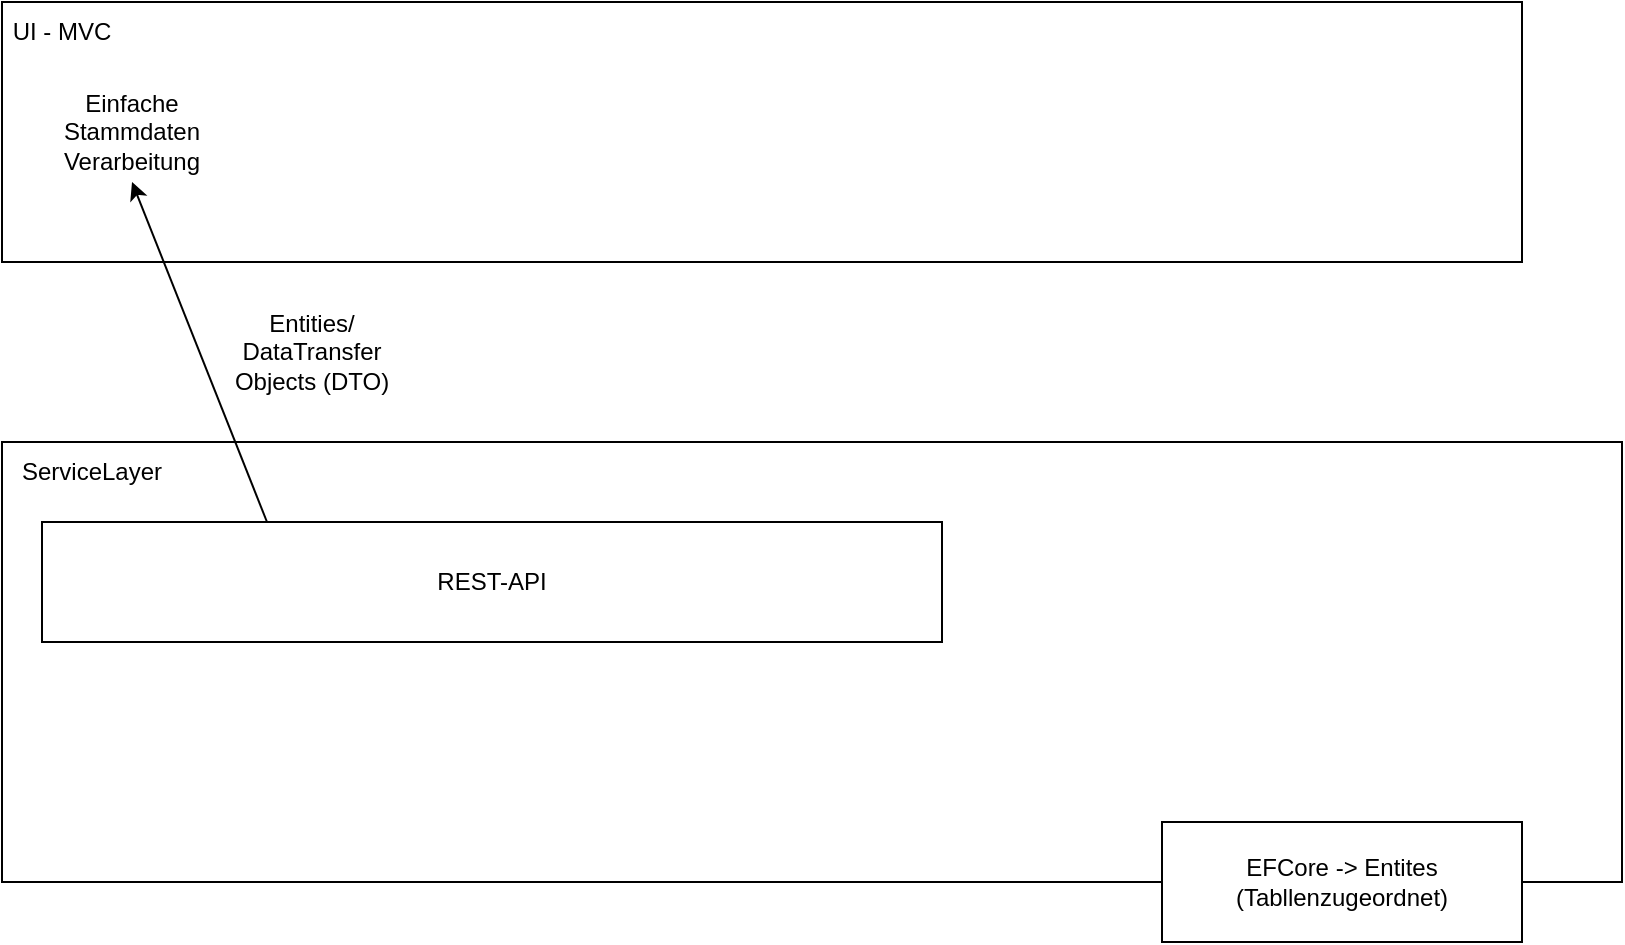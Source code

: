<mxfile version="15.9.4" type="device"><diagram id="dPmnSysOaiqmUtxlKE6V" name="Page-1"><mxGraphModel dx="1022" dy="436" grid="1" gridSize="10" guides="1" tooltips="1" connect="1" arrows="1" fold="1" page="1" pageScale="1" pageWidth="827" pageHeight="1169" math="0" shadow="0"><root><mxCell id="0"/><mxCell id="1" parent="0"/><mxCell id="-5XzZq1wPHPOsqwL4_u8-1" value="" style="rounded=0;whiteSpace=wrap;html=1;" vertex="1" parent="1"><mxGeometry x="10" y="230" width="810" height="220" as="geometry"/></mxCell><mxCell id="-5XzZq1wPHPOsqwL4_u8-2" value="ServiceLayer" style="text;html=1;strokeColor=none;fillColor=none;align=center;verticalAlign=middle;whiteSpace=wrap;rounded=0;" vertex="1" parent="1"><mxGeometry x="10" y="230" width="90" height="30" as="geometry"/></mxCell><mxCell id="-5XzZq1wPHPOsqwL4_u8-3" value="REST-API" style="rounded=0;whiteSpace=wrap;html=1;" vertex="1" parent="1"><mxGeometry x="30" y="270" width="450" height="60" as="geometry"/></mxCell><mxCell id="-5XzZq1wPHPOsqwL4_u8-4" value="EFCore -&amp;gt; Entites (Tabllenzugeordnet)" style="rounded=0;whiteSpace=wrap;html=1;" vertex="1" parent="1"><mxGeometry x="590" y="420" width="180" height="60" as="geometry"/></mxCell><mxCell id="-5XzZq1wPHPOsqwL4_u8-5" value="" style="rounded=0;whiteSpace=wrap;html=1;" vertex="1" parent="1"><mxGeometry x="10" y="10" width="760" height="130" as="geometry"/></mxCell><mxCell id="-5XzZq1wPHPOsqwL4_u8-6" value="UI - MVC" style="text;html=1;strokeColor=none;fillColor=none;align=center;verticalAlign=middle;whiteSpace=wrap;rounded=0;" vertex="1" parent="1"><mxGeometry x="10" y="10" width="60" height="30" as="geometry"/></mxCell><mxCell id="-5XzZq1wPHPOsqwL4_u8-7" value="Einfache Stammdaten Verarbeitung" style="text;html=1;strokeColor=none;fillColor=none;align=center;verticalAlign=middle;whiteSpace=wrap;rounded=0;" vertex="1" parent="1"><mxGeometry x="20" y="50" width="110" height="50" as="geometry"/></mxCell><mxCell id="-5XzZq1wPHPOsqwL4_u8-8" value="" style="endArrow=classic;html=1;rounded=0;exitX=0.25;exitY=0;exitDx=0;exitDy=0;entryX=0.5;entryY=1;entryDx=0;entryDy=0;" edge="1" parent="1" source="-5XzZq1wPHPOsqwL4_u8-3" target="-5XzZq1wPHPOsqwL4_u8-7"><mxGeometry width="50" height="50" relative="1" as="geometry"><mxPoint x="390" y="230" as="sourcePoint"/><mxPoint x="440" y="180" as="targetPoint"/></mxGeometry></mxCell><mxCell id="-5XzZq1wPHPOsqwL4_u8-9" value="Entities/ DataTransfer Objects (DTO)" style="text;html=1;strokeColor=none;fillColor=none;align=center;verticalAlign=middle;whiteSpace=wrap;rounded=0;" vertex="1" parent="1"><mxGeometry x="110" y="170" width="110" height="30" as="geometry"/></mxCell></root></mxGraphModel></diagram></mxfile>